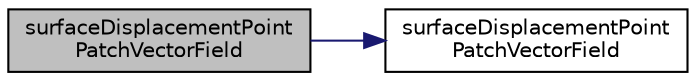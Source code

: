 digraph "surfaceDisplacementPointPatchVectorField"
{
  bgcolor="transparent";
  edge [fontname="Helvetica",fontsize="10",labelfontname="Helvetica",labelfontsize="10"];
  node [fontname="Helvetica",fontsize="10",shape=record];
  rankdir="LR";
  Node1 [label="surfaceDisplacementPoint\lPatchVectorField",height=0.2,width=0.4,color="black", fillcolor="grey75", style="filled", fontcolor="black"];
  Node1 -> Node2 [color="midnightblue",fontsize="10",style="solid",fontname="Helvetica"];
  Node2 [label="surfaceDisplacementPoint\lPatchVectorField",height=0.2,width=0.4,color="black",URL="$a02566.html#a7ffef9ec440cc008ad5b5d27ee4c537c",tooltip="Construct from patch and internal field. "];
}

